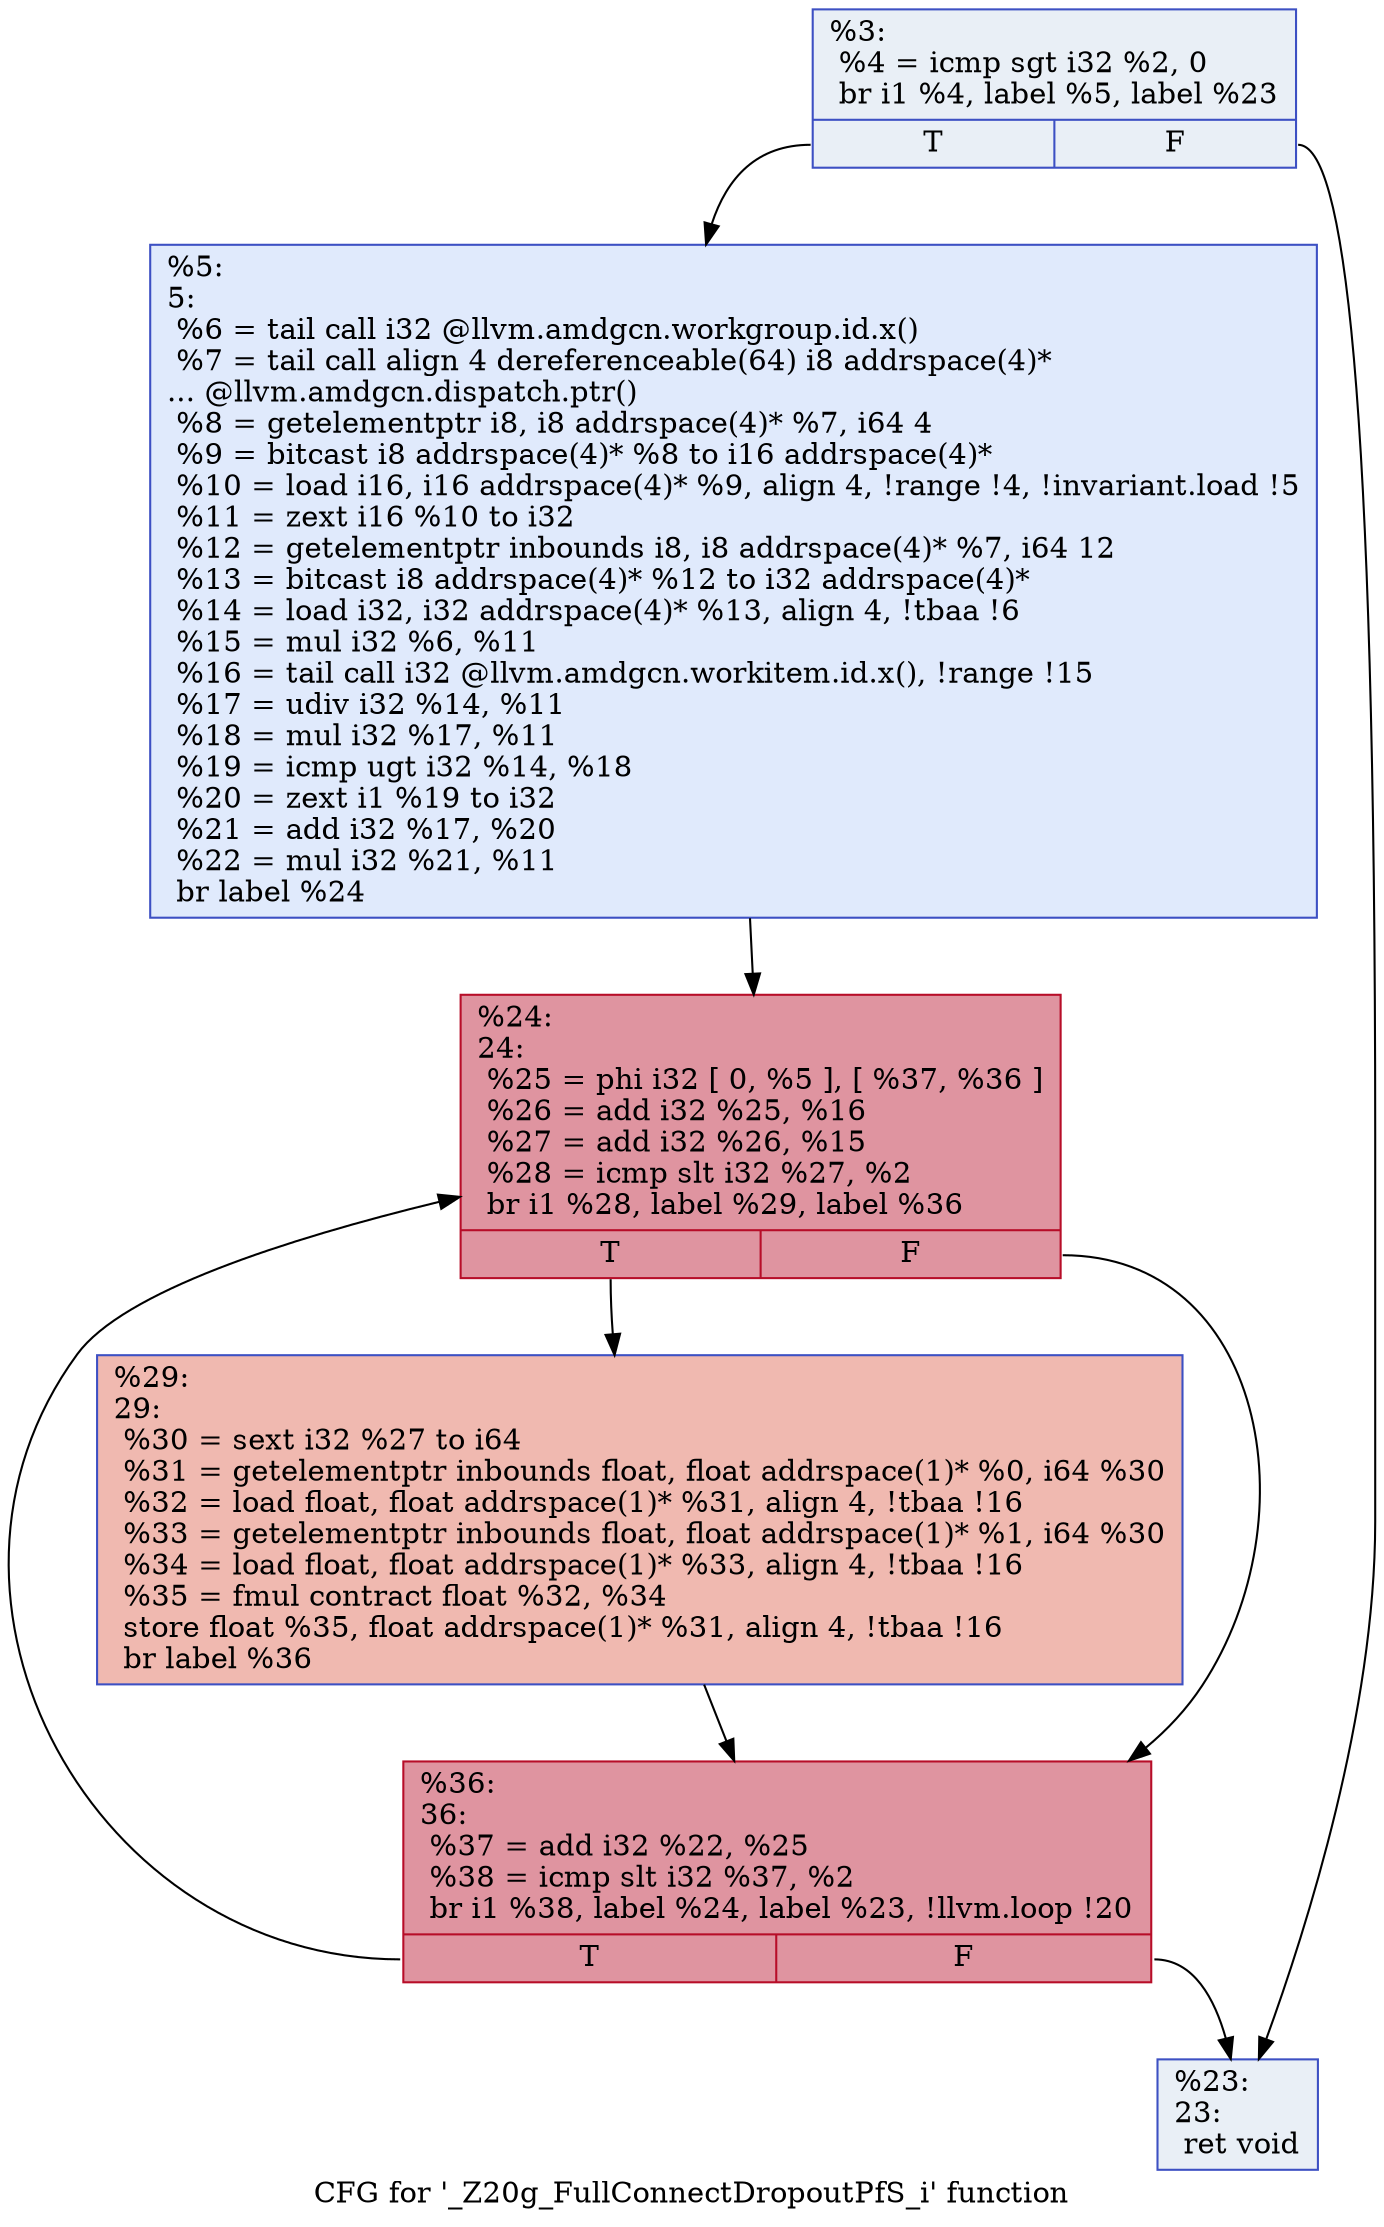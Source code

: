 digraph "CFG for '_Z20g_FullConnectDropoutPfS_i' function" {
	label="CFG for '_Z20g_FullConnectDropoutPfS_i' function";

	Node0x5c0a560 [shape=record,color="#3d50c3ff", style=filled, fillcolor="#cedaeb70",label="{%3:\l  %4 = icmp sgt i32 %2, 0\l  br i1 %4, label %5, label %23\l|{<s0>T|<s1>F}}"];
	Node0x5c0a560:s0 -> Node0x5c0aca0;
	Node0x5c0a560:s1 -> Node0x5c0ad30;
	Node0x5c0aca0 [shape=record,color="#3d50c3ff", style=filled, fillcolor="#b9d0f970",label="{%5:\l5:                                                \l  %6 = tail call i32 @llvm.amdgcn.workgroup.id.x()\l  %7 = tail call align 4 dereferenceable(64) i8 addrspace(4)*\l... @llvm.amdgcn.dispatch.ptr()\l  %8 = getelementptr i8, i8 addrspace(4)* %7, i64 4\l  %9 = bitcast i8 addrspace(4)* %8 to i16 addrspace(4)*\l  %10 = load i16, i16 addrspace(4)* %9, align 4, !range !4, !invariant.load !5\l  %11 = zext i16 %10 to i32\l  %12 = getelementptr inbounds i8, i8 addrspace(4)* %7, i64 12\l  %13 = bitcast i8 addrspace(4)* %12 to i32 addrspace(4)*\l  %14 = load i32, i32 addrspace(4)* %13, align 4, !tbaa !6\l  %15 = mul i32 %6, %11\l  %16 = tail call i32 @llvm.amdgcn.workitem.id.x(), !range !15\l  %17 = udiv i32 %14, %11\l  %18 = mul i32 %17, %11\l  %19 = icmp ugt i32 %14, %18\l  %20 = zext i1 %19 to i32\l  %21 = add i32 %17, %20\l  %22 = mul i32 %21, %11\l  br label %24\l}"];
	Node0x5c0aca0 -> Node0x5c0cc30;
	Node0x5c0ad30 [shape=record,color="#3d50c3ff", style=filled, fillcolor="#cedaeb70",label="{%23:\l23:                                               \l  ret void\l}"];
	Node0x5c0cc30 [shape=record,color="#b70d28ff", style=filled, fillcolor="#b70d2870",label="{%24:\l24:                                               \l  %25 = phi i32 [ 0, %5 ], [ %37, %36 ]\l  %26 = add i32 %25, %16\l  %27 = add i32 %26, %15\l  %28 = icmp slt i32 %27, %2\l  br i1 %28, label %29, label %36\l|{<s0>T|<s1>F}}"];
	Node0x5c0cc30:s0 -> Node0x5c0d030;
	Node0x5c0cc30:s1 -> Node0x5c0cd80;
	Node0x5c0d030 [shape=record,color="#3d50c3ff", style=filled, fillcolor="#de614d70",label="{%29:\l29:                                               \l  %30 = sext i32 %27 to i64\l  %31 = getelementptr inbounds float, float addrspace(1)* %0, i64 %30\l  %32 = load float, float addrspace(1)* %31, align 4, !tbaa !16\l  %33 = getelementptr inbounds float, float addrspace(1)* %1, i64 %30\l  %34 = load float, float addrspace(1)* %33, align 4, !tbaa !16\l  %35 = fmul contract float %32, %34\l  store float %35, float addrspace(1)* %31, align 4, !tbaa !16\l  br label %36\l}"];
	Node0x5c0d030 -> Node0x5c0cd80;
	Node0x5c0cd80 [shape=record,color="#b70d28ff", style=filled, fillcolor="#b70d2870",label="{%36:\l36:                                               \l  %37 = add i32 %22, %25\l  %38 = icmp slt i32 %37, %2\l  br i1 %38, label %24, label %23, !llvm.loop !20\l|{<s0>T|<s1>F}}"];
	Node0x5c0cd80:s0 -> Node0x5c0cc30;
	Node0x5c0cd80:s1 -> Node0x5c0ad30;
}
